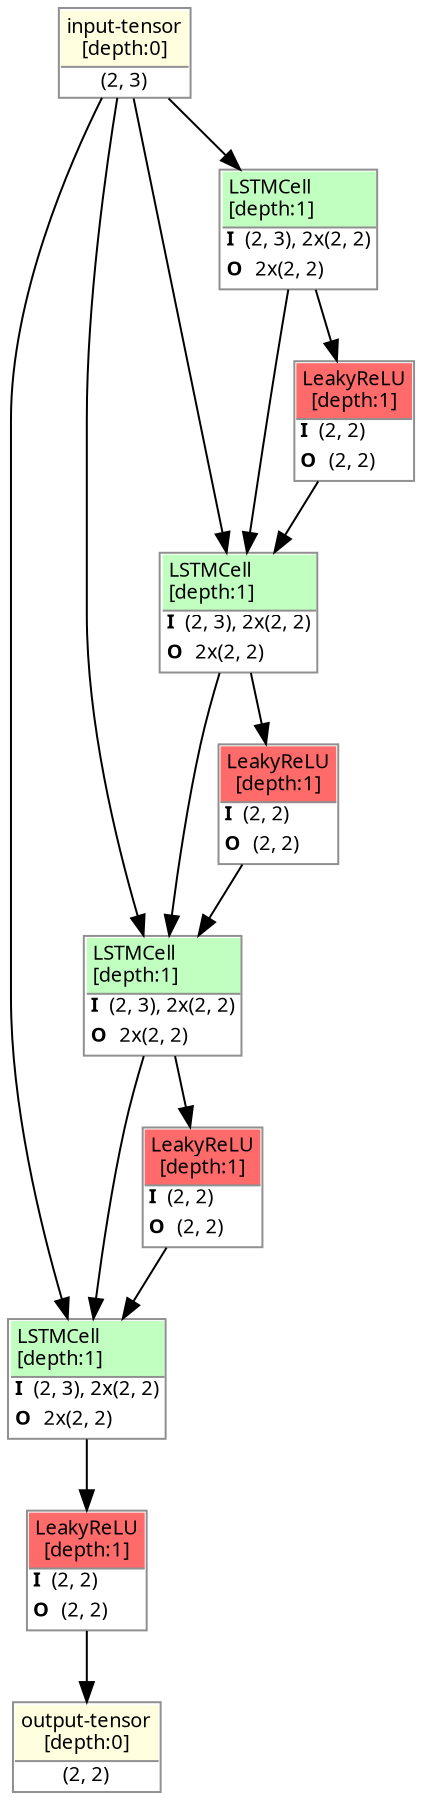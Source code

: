 strict digraph RecursiveNet {
	graph [ordering=in rankdir=TB size="12.0,12.0"]
	node [align=left color="#909090" fillcolor="#ffffff90" fontname="Linux libertine" fontsize=10 height=0.2 margin=0 ranksep=0.1 shape=plaintext style=filled]
	edge [fontsize=10]
	0 [label=<
                    <TABLE BORDER="1" CELLBORDER="0"
                    CELLSPACING="0" CELLPADDING="2">
                        <TR>
                            <TD BGCOLOR="lightyellow" ALIGN="LEFT"
                            BORDER="1" SIDES="B"
                            >input-tensor<BR ALIGN="LEFT"/>[depth:0]</TD>
                        </TR>
                        <TR>
                            <TD>(2, 3)</TD>
                        </TR>
                        
                    </TABLE>>]
	1 [label=<
                    <TABLE BORDER="1" CELLBORDER="0"
                    CELLSPACING="0" CELLPADDING="2">
                        <TR>
                            <TD BGCOLOR="darkseagreen1" ALIGN="LEFT"
                            BORDER="1" SIDES="B"
                            >LSTMCell<BR ALIGN="LEFT"/>[depth:1]</TD>
                        </TR>
                        <TR>
                            <TD ALIGN="LEFT"><B>I</B> (2, 3), 2x(2, 2)</TD>
                        </TR>
                        <TR>
                            <TD ALIGN="LEFT"><B>O</B> 2x(2, 2)</TD>
                        </TR>
                        
                    </TABLE>>]
	2 [label=<
                    <TABLE BORDER="1" CELLBORDER="0"
                    CELLSPACING="0" CELLPADDING="2">
                        <TR>
                            <TD BGCOLOR="indianred1" ALIGN="LEFT"
                            BORDER="1" SIDES="B"
                            >LeakyReLU<BR ALIGN="LEFT"/>[depth:1]</TD>
                        </TR>
                        <TR>
                            <TD ALIGN="LEFT"><B>I</B> (2, 2)</TD>
                        </TR>
                        <TR>
                            <TD ALIGN="LEFT"><B>O</B> (2, 2)</TD>
                        </TR>
                        
                    </TABLE>>]
	3 [label=<
                    <TABLE BORDER="1" CELLBORDER="0"
                    CELLSPACING="0" CELLPADDING="2">
                        <TR>
                            <TD BGCOLOR="darkseagreen1" ALIGN="LEFT"
                            BORDER="1" SIDES="B"
                            >LSTMCell<BR ALIGN="LEFT"/>[depth:1]</TD>
                        </TR>
                        <TR>
                            <TD ALIGN="LEFT"><B>I</B> (2, 3), 2x(2, 2)</TD>
                        </TR>
                        <TR>
                            <TD ALIGN="LEFT"><B>O</B> 2x(2, 2)</TD>
                        </TR>
                        
                    </TABLE>>]
	4 [label=<
                    <TABLE BORDER="1" CELLBORDER="0"
                    CELLSPACING="0" CELLPADDING="2">
                        <TR>
                            <TD BGCOLOR="indianred1" ALIGN="LEFT"
                            BORDER="1" SIDES="B"
                            >LeakyReLU<BR ALIGN="LEFT"/>[depth:1]</TD>
                        </TR>
                        <TR>
                            <TD ALIGN="LEFT"><B>I</B> (2, 2)</TD>
                        </TR>
                        <TR>
                            <TD ALIGN="LEFT"><B>O</B> (2, 2)</TD>
                        </TR>
                        
                    </TABLE>>]
	5 [label=<
                    <TABLE BORDER="1" CELLBORDER="0"
                    CELLSPACING="0" CELLPADDING="2">
                        <TR>
                            <TD BGCOLOR="darkseagreen1" ALIGN="LEFT"
                            BORDER="1" SIDES="B"
                            >LSTMCell<BR ALIGN="LEFT"/>[depth:1]</TD>
                        </TR>
                        <TR>
                            <TD ALIGN="LEFT"><B>I</B> (2, 3), 2x(2, 2)</TD>
                        </TR>
                        <TR>
                            <TD ALIGN="LEFT"><B>O</B> 2x(2, 2)</TD>
                        </TR>
                        
                    </TABLE>>]
	6 [label=<
                    <TABLE BORDER="1" CELLBORDER="0"
                    CELLSPACING="0" CELLPADDING="2">
                        <TR>
                            <TD BGCOLOR="indianred1" ALIGN="LEFT"
                            BORDER="1" SIDES="B"
                            >LeakyReLU<BR ALIGN="LEFT"/>[depth:1]</TD>
                        </TR>
                        <TR>
                            <TD ALIGN="LEFT"><B>I</B> (2, 2)</TD>
                        </TR>
                        <TR>
                            <TD ALIGN="LEFT"><B>O</B> (2, 2)</TD>
                        </TR>
                        
                    </TABLE>>]
	7 [label=<
                    <TABLE BORDER="1" CELLBORDER="0"
                    CELLSPACING="0" CELLPADDING="2">
                        <TR>
                            <TD BGCOLOR="darkseagreen1" ALIGN="LEFT"
                            BORDER="1" SIDES="B"
                            >LSTMCell<BR ALIGN="LEFT"/>[depth:1]</TD>
                        </TR>
                        <TR>
                            <TD ALIGN="LEFT"><B>I</B> (2, 3), 2x(2, 2)</TD>
                        </TR>
                        <TR>
                            <TD ALIGN="LEFT"><B>O</B> 2x(2, 2)</TD>
                        </TR>
                        
                    </TABLE>>]
	8 [label=<
                    <TABLE BORDER="1" CELLBORDER="0"
                    CELLSPACING="0" CELLPADDING="2">
                        <TR>
                            <TD BGCOLOR="indianred1" ALIGN="LEFT"
                            BORDER="1" SIDES="B"
                            >LeakyReLU<BR ALIGN="LEFT"/>[depth:1]</TD>
                        </TR>
                        <TR>
                            <TD ALIGN="LEFT"><B>I</B> (2, 2)</TD>
                        </TR>
                        <TR>
                            <TD ALIGN="LEFT"><B>O</B> (2, 2)</TD>
                        </TR>
                        
                    </TABLE>>]
	9 [label=<
                    <TABLE BORDER="1" CELLBORDER="0"
                    CELLSPACING="0" CELLPADDING="2">
                        <TR>
                            <TD BGCOLOR="lightyellow" ALIGN="LEFT"
                            BORDER="1" SIDES="B"
                            >output-tensor<BR ALIGN="LEFT"/>[depth:0]</TD>
                        </TR>
                        <TR>
                            <TD>(2, 2)</TD>
                        </TR>
                        
                    </TABLE>>]
	0 -> 1
	0 -> 3
	0 -> 5
	0 -> 7
	1 -> 2
	1 -> 3
	2 -> 3
	3 -> 4
	3 -> 5
	4 -> 5
	5 -> 6
	5 -> 7
	6 -> 7
	7 -> 8
	8 -> 9
}
strict digraph RecursiveNet {
	graph [ordering=in rankdir=TB size="12.0,12.0"]
	node [align=left color="#909090" fillcolor="#ffffff90" fontname="Linux libertine" fontsize=10 height=0.2 margin=0 ranksep=0.1 shape=plaintext style=filled]
	edge [fontsize=10]
	0 [label=<
                    <TABLE BORDER="1" CELLBORDER="0"
                    CELLSPACING="0" CELLPADDING="2">
                        <TR>
                            <TD BGCOLOR="lightyellow" ALIGN="LEFT"
                            BORDER="1" SIDES="B"
                            >input-tensor<BR ALIGN="LEFT"/>[depth:0]</TD>
                        </TR>
                        <TR>
                            <TD>(2, 3)</TD>
                        </TR>
                        
                    </TABLE>>]
	1 [label=<
                    <TABLE BORDER="1" CELLBORDER="0"
                    CELLSPACING="0" CELLPADDING="2">
                        <TR>
                            <TD BGCOLOR="darkseagreen1" ALIGN="LEFT"
                            BORDER="1" SIDES="B"
                            >LSTMCell<BR ALIGN="LEFT"/>[depth:1]</TD>
                        </TR>
                        <TR>
                            <TD ALIGN="LEFT"><B>I</B> (2, 3), 2x(2, 2)</TD>
                        </TR>
                        <TR>
                            <TD ALIGN="LEFT"><B>O</B> 2x(2, 2)</TD>
                        </TR>
                        
                    </TABLE>>]
	2 [label=<
                    <TABLE BORDER="1" CELLBORDER="0"
                    CELLSPACING="0" CELLPADDING="2">
                        <TR>
                            <TD BGCOLOR="indianred1" ALIGN="LEFT"
                            BORDER="1" SIDES="B"
                            >LeakyReLU<BR ALIGN="LEFT"/>[depth:1]</TD>
                        </TR>
                        <TR>
                            <TD ALIGN="LEFT"><B>I</B> (2, 2)</TD>
                        </TR>
                        <TR>
                            <TD ALIGN="LEFT"><B>O</B> (2, 2)</TD>
                        </TR>
                        
                    </TABLE>>]
	3 [label=<
                    <TABLE BORDER="1" CELLBORDER="0"
                    CELLSPACING="0" CELLPADDING="2">
                        <TR>
                            <TD BGCOLOR="darkseagreen1" ALIGN="LEFT"
                            BORDER="1" SIDES="B"
                            >LSTMCell<BR ALIGN="LEFT"/>[depth:1]</TD>
                        </TR>
                        <TR>
                            <TD ALIGN="LEFT"><B>I</B> (2, 3), 2x(2, 2)</TD>
                        </TR>
                        <TR>
                            <TD ALIGN="LEFT"><B>O</B> 2x(2, 2)</TD>
                        </TR>
                        
                    </TABLE>>]
	4 [label=<
                    <TABLE BORDER="1" CELLBORDER="0"
                    CELLSPACING="0" CELLPADDING="2">
                        <TR>
                            <TD BGCOLOR="indianred1" ALIGN="LEFT"
                            BORDER="1" SIDES="B"
                            >LeakyReLU<BR ALIGN="LEFT"/>[depth:1]</TD>
                        </TR>
                        <TR>
                            <TD ALIGN="LEFT"><B>I</B> (2, 2)</TD>
                        </TR>
                        <TR>
                            <TD ALIGN="LEFT"><B>O</B> (2, 2)</TD>
                        </TR>
                        
                    </TABLE>>]
	5 [label=<
                    <TABLE BORDER="1" CELLBORDER="0"
                    CELLSPACING="0" CELLPADDING="2">
                        <TR>
                            <TD BGCOLOR="darkseagreen1" ALIGN="LEFT"
                            BORDER="1" SIDES="B"
                            >LSTMCell<BR ALIGN="LEFT"/>[depth:1]</TD>
                        </TR>
                        <TR>
                            <TD ALIGN="LEFT"><B>I</B> (2, 3), 2x(2, 2)</TD>
                        </TR>
                        <TR>
                            <TD ALIGN="LEFT"><B>O</B> 2x(2, 2)</TD>
                        </TR>
                        
                    </TABLE>>]
	6 [label=<
                    <TABLE BORDER="1" CELLBORDER="0"
                    CELLSPACING="0" CELLPADDING="2">
                        <TR>
                            <TD BGCOLOR="indianred1" ALIGN="LEFT"
                            BORDER="1" SIDES="B"
                            >LeakyReLU<BR ALIGN="LEFT"/>[depth:1]</TD>
                        </TR>
                        <TR>
                            <TD ALIGN="LEFT"><B>I</B> (2, 2)</TD>
                        </TR>
                        <TR>
                            <TD ALIGN="LEFT"><B>O</B> (2, 2)</TD>
                        </TR>
                        
                    </TABLE>>]
	7 [label=<
                    <TABLE BORDER="1" CELLBORDER="0"
                    CELLSPACING="0" CELLPADDING="2">
                        <TR>
                            <TD BGCOLOR="darkseagreen1" ALIGN="LEFT"
                            BORDER="1" SIDES="B"
                            >LSTMCell<BR ALIGN="LEFT"/>[depth:1]</TD>
                        </TR>
                        <TR>
                            <TD ALIGN="LEFT"><B>I</B> (2, 3), 2x(2, 2)</TD>
                        </TR>
                        <TR>
                            <TD ALIGN="LEFT"><B>O</B> 2x(2, 2)</TD>
                        </TR>
                        
                    </TABLE>>]
	8 [label=<
                    <TABLE BORDER="1" CELLBORDER="0"
                    CELLSPACING="0" CELLPADDING="2">
                        <TR>
                            <TD BGCOLOR="indianred1" ALIGN="LEFT"
                            BORDER="1" SIDES="B"
                            >LeakyReLU<BR ALIGN="LEFT"/>[depth:1]</TD>
                        </TR>
                        <TR>
                            <TD ALIGN="LEFT"><B>I</B> (2, 2)</TD>
                        </TR>
                        <TR>
                            <TD ALIGN="LEFT"><B>O</B> (2, 2)</TD>
                        </TR>
                        
                    </TABLE>>]
	9 [label=<
                    <TABLE BORDER="1" CELLBORDER="0"
                    CELLSPACING="0" CELLPADDING="2">
                        <TR>
                            <TD BGCOLOR="lightyellow" ALIGN="LEFT"
                            BORDER="1" SIDES="B"
                            >output-tensor<BR ALIGN="LEFT"/>[depth:0]</TD>
                        </TR>
                        <TR>
                            <TD>(2, 2)</TD>
                        </TR>
                        
                    </TABLE>>]
	0 -> 1
	0 -> 3
	0 -> 5
	0 -> 7
	1 -> 2
	1 -> 3
	2 -> 3
	3 -> 4
	3 -> 5
	4 -> 5
	5 -> 6
	5 -> 7
	6 -> 7
	7 -> 8
	8 -> 9
}
